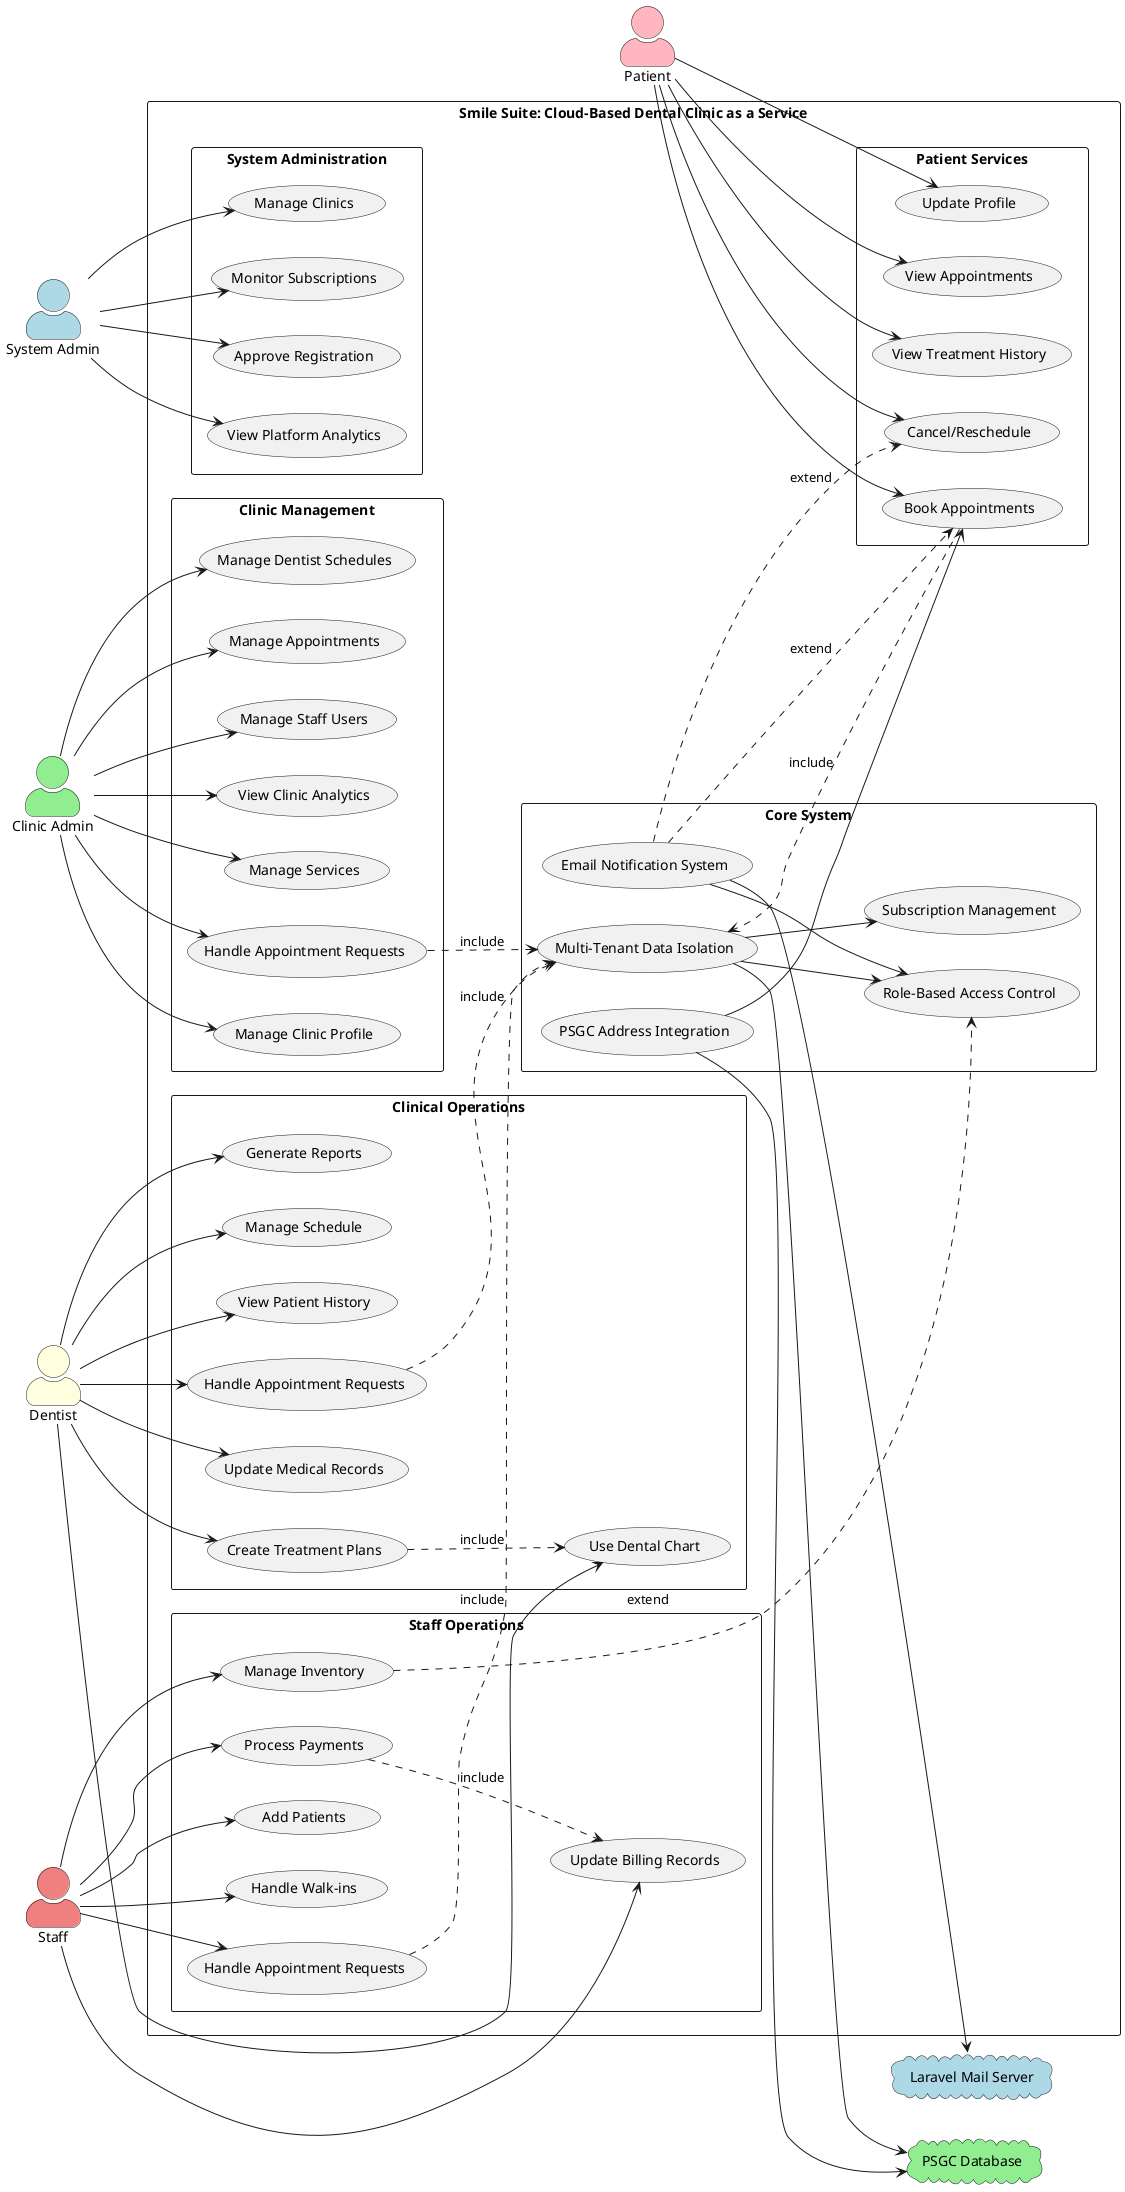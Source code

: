 @startuml SmileSuite_UseCase_Diagram
skinparam backgroundColor #FFFFFF
skinparam actorStyle awesome
skinparam usecaseStyle rectangle
skinparam packageStyle rectangle

left to right direction

' Actors distributed around the system boundary
actor "System Admin" as SA #lightblue
actor "Clinic Admin" as CA #lightgreen
actor "Dentist" as D #lightyellow
actor "Staff" as S #lightcoral
actor "Patient" as P #lightpink

rectangle "Smile Suite: Cloud-Based Dental Clinic as a Service" {

    package "System Administration" {
        (Manage Clinics) as UC1
        (Monitor Subscriptions) as UC2
        (Approve Registration) as UC3
        (View Platform Analytics) as UC4
    }

    package "Clinic Management" {
        (Manage Appointments) as UC5
        (Manage Staff Users) as UC6
        (View Clinic Analytics) as UC7
        (Manage Services) as UC8
        (Handle Appointment Requests) as UC9
        (Manage Clinic Profile) as UC10
        (Manage Dentist Schedules) as UC11
    }

    package "Clinical Operations" {
        (Update Medical Records) as UC12
        (Create Treatment Plans) as UC13
        (Use Dental Chart) as UC14
        (Generate Reports) as UC15
        (Manage Schedule) as UC16
        (View Patient History) as UC17
        (Handle Appointment Requests) as UC18
    }

    package "Staff Operations" {
        (Process Payments) as UC19
        (Manage Inventory) as UC20
        (Add Patients) as UC21
        (Handle Walk-ins) as UC22
        (Handle Appointment Requests) as UC23
        (Update Billing Records) as UC24
    }

    package "Patient Services" {
        (Book Appointments) as UC25
        (View Treatment History) as UC26
        (Cancel/Reschedule) as UC27
        (Update Profile) as UC28
        (View Appointments) as UC29
    }

    package "Core System" {
        (Multi-Tenant Data Isolation) as UC30
        (Email Notification System) as UC31
        (Role-Based Access Control) as UC32
        (Subscription Management) as UC33
        (PSGC Address Integration) as UC34
    }
}

' External Systems
cloud "Laravel Mail Server" as ES1 #lightblue
cloud "PSGC Database" as ES2 #lightgreen

' System Admin connections (Top)
SA --> UC1
SA --> UC2
SA --> UC3
SA --> UC4

' Clinic Admin connections (Left)
CA --> UC5
CA --> UC6
CA --> UC7
CA --> UC8
CA --> UC9
CA --> UC10
CA --> UC11

' Dentist connections (Center-Left)
D --> UC12
D --> UC13
D --> UC14
D --> UC15
D --> UC16
D --> UC17
D --> UC18

' Staff connections (Center-Right)
S --> UC19
S --> UC20
S --> UC21
S --> UC22
S --> UC23
S --> UC24

' Patient connections (Right)
P --> UC25
P --> UC26
P --> UC27
P --> UC28
P --> UC29

' Include relationships
UC25 ..> UC30 : include
UC13 ..> UC14 : include
UC19 ..> UC24 : include
UC9 ..> UC30 : include
UC18 ..> UC30 : include
UC23 ..> UC30 : include

' Extend relationships
UC31 ..> UC25 : extend
UC31 ..> UC27 : extend
UC20 ..> UC32 : extend

' System dependencies
UC31 --> ES1
UC34 --> ES2
UC30 --> ES2

' Core system connections
UC30 --> UC32
UC30 --> UC33
UC31 --> UC32
UC34 --> UC25

@enduml
